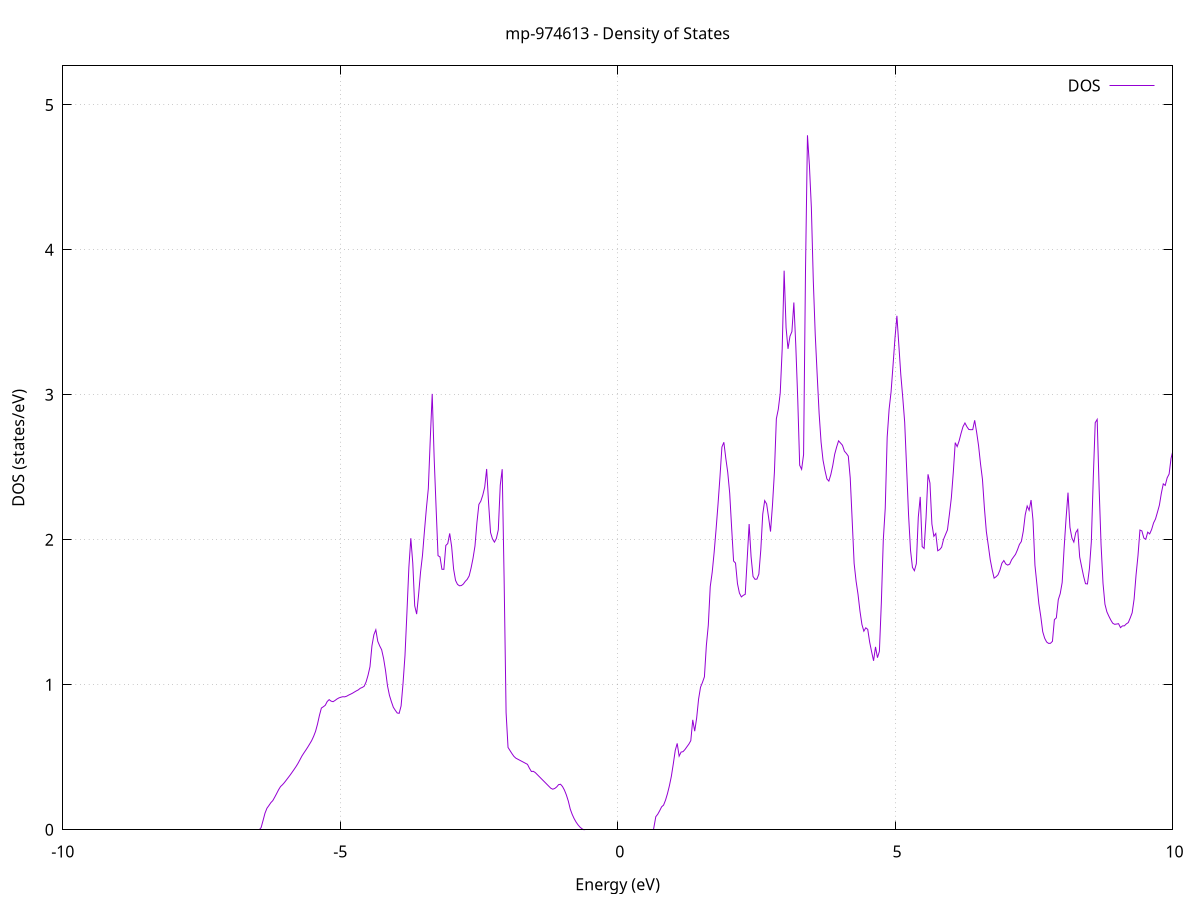 set title 'mp-974613 - Density of States'
set xlabel 'Energy (eV)'
set ylabel 'DOS (states/eV)'
set grid
set xrange [-10:10]
set yrange [0:5.269]
set xzeroaxis lt -1
set terminal png size 800,600
set output 'mp-974613_dos_gnuplot.png'
plot '-' using 1:2 with lines title 'DOS'
-33.688700 0.000000
-33.653700 0.000000
-33.618600 0.000000
-33.583600 0.000000
-33.548500 0.000000
-33.513500 0.000000
-33.478400 0.000000
-33.443400 0.000000
-33.408400 0.000000
-33.373300 0.000000
-33.338300 0.000000
-33.303200 0.000000
-33.268200 0.000000
-33.233100 0.000000
-33.198100 0.000000
-33.163100 0.000000
-33.128000 0.000000
-33.093000 0.000000
-33.057900 0.000000
-33.022900 0.000000
-32.987900 0.000000
-32.952800 0.000000
-32.917800 0.000000
-32.882700 0.000000
-32.847700 0.000000
-32.812600 0.000000
-32.777600 0.000000
-32.742600 0.000000
-32.707500 0.000000
-32.672500 0.000000
-32.637400 0.000000
-32.602400 0.000000
-32.567300 0.000000
-32.532300 0.000000
-32.497300 0.000000
-32.462200 0.000000
-32.427200 0.000000
-32.392100 0.000000
-32.357100 0.000000
-32.322000 0.000000
-32.287000 0.000000
-32.252000 0.000000
-32.216900 0.000000
-32.181900 0.000000
-32.146800 0.000000
-32.111800 0.000000
-32.076800 0.000000
-32.041700 0.000000
-32.006700 0.000000
-31.971600 0.000000
-31.936600 0.000000
-31.901500 0.000000
-31.866500 0.000000
-31.831500 0.000000
-31.796400 0.000000
-31.761400 0.000000
-31.726300 0.000000
-31.691300 0.000000
-31.656200 0.000000
-31.621200 0.000000
-31.586200 0.000000
-31.551100 0.000000
-31.516100 0.000000
-31.481000 0.000000
-31.446000 0.000000
-31.410900 0.000000
-31.375900 0.000000
-31.340900 0.000000
-31.305800 0.000000
-31.270800 0.000000
-31.235700 0.000000
-31.200700 0.000000
-31.165700 0.000000
-31.130600 0.000000
-31.095600 0.000000
-31.060500 0.000000
-31.025500 0.000000
-30.990400 0.000000
-30.955400 0.000000
-30.920400 0.000000
-30.885300 0.000000
-30.850300 0.000000
-30.815200 0.000000
-30.780200 0.000000
-30.745100 0.000000
-30.710100 0.000000
-30.675100 0.000000
-30.640000 0.000000
-30.605000 0.000000
-30.569900 0.000000
-30.534900 0.000000
-30.499800 35.459500
-30.464800 0.000000
-30.429800 0.000000
-30.394700 0.000000
-30.359700 0.000000
-30.324600 0.000000
-30.289600 0.000000
-30.254600 0.000000
-30.219500 0.000000
-30.184500 0.000000
-30.149400 0.000000
-30.114400 0.000000
-30.079300 0.000000
-30.044300 0.000000
-30.009300 0.000000
-29.974200 0.000000
-29.939200 0.000000
-29.904100 0.000000
-29.869100 0.000000
-29.834000 0.000000
-29.799000 0.000000
-29.764000 0.000000
-29.728900 0.000000
-29.693900 0.000000
-29.658800 0.000000
-29.623800 0.000000
-29.588800 0.000000
-29.553700 0.000000
-29.518700 0.000000
-29.483600 0.000000
-29.448600 0.000000
-29.413500 0.000000
-29.378500 0.000000
-29.343500 0.000000
-29.308400 0.000000
-29.273400 0.000000
-29.238300 0.000000
-29.203300 0.000000
-29.168200 0.000000
-29.133200 0.000000
-29.098200 0.000000
-29.063100 0.000000
-29.028100 0.000000
-28.993000 0.000000
-28.958000 0.000000
-28.922900 0.000000
-28.887900 0.000000
-28.852900 0.000000
-28.817800 0.000000
-28.782800 0.000000
-28.747700 0.000000
-28.712700 0.000000
-28.677700 0.000000
-28.642600 0.000000
-28.607600 0.000000
-28.572500 0.000000
-28.537500 0.000000
-28.502400 0.000000
-28.467400 0.000000
-28.432400 0.000000
-28.397300 0.000000
-28.362300 0.000000
-28.327200 0.000000
-28.292200 0.000000
-28.257100 0.000000
-28.222100 0.000000
-28.187100 0.000000
-28.152000 0.000000
-28.117000 0.000000
-28.081900 0.000000
-28.046900 0.000000
-28.011800 0.000000
-27.976800 0.000000
-27.941800 0.000000
-27.906700 0.000000
-27.871700 0.000000
-27.836600 0.000000
-27.801600 0.000000
-27.766600 0.000000
-27.731500 0.000000
-27.696500 0.000000
-27.661400 0.000000
-27.626400 0.000000
-27.591300 0.000000
-27.556300 0.000000
-27.521300 0.000000
-27.486200 0.000000
-27.451200 0.000000
-27.416100 0.000000
-27.381100 0.000000
-27.346000 0.000000
-27.311000 0.000000
-27.276000 0.000000
-27.240900 0.000000
-27.205900 0.000000
-27.170800 0.000000
-27.135800 0.000000
-27.100700 0.000000
-27.065700 0.000000
-27.030700 0.000000
-26.995600 0.000000
-26.960600 0.000000
-26.925500 0.000000
-26.890500 0.000000
-26.855500 0.000000
-26.820400 0.000000
-26.785400 0.000000
-26.750300 0.000000
-26.715300 0.000000
-26.680200 0.000000
-26.645200 0.000000
-26.610200 0.000000
-26.575100 0.000000
-26.540100 0.000000
-26.505000 0.000000
-26.470000 0.000000
-26.434900 0.000000
-26.399900 0.000000
-26.364900 0.000000
-26.329800 0.000000
-26.294800 0.000000
-26.259700 0.000000
-26.224700 0.000000
-26.189700 0.000000
-26.154600 0.000000
-26.119600 0.000000
-26.084500 0.000000
-26.049500 0.000000
-26.014400 0.000000
-25.979400 0.000000
-25.944400 0.000000
-25.909300 0.000000
-25.874300 0.000000
-25.839200 0.000000
-25.804200 0.000000
-25.769100 0.000000
-25.734100 0.000000
-25.699100 0.000000
-25.664000 0.000000
-25.629000 0.000000
-25.593900 0.000000
-25.558900 0.000000
-25.523800 0.000000
-25.488800 0.000000
-25.453800 0.000000
-25.418700 0.000000
-25.383700 0.000000
-25.348600 0.000000
-25.313600 0.000000
-25.278600 0.000000
-25.243500 0.000000
-25.208500 0.000000
-25.173400 0.000000
-25.138400 0.000000
-25.103300 0.000000
-25.068300 0.000000
-25.033300 0.000000
-24.998200 0.000000
-24.963200 0.000000
-24.928100 0.000000
-24.893100 0.000000
-24.858000 0.000000
-24.823000 0.000000
-24.788000 0.000000
-24.752900 0.000000
-24.717900 0.000000
-24.682800 0.000000
-24.647800 0.000000
-24.612700 0.000000
-24.577700 0.000000
-24.542700 0.000000
-24.507600 0.000000
-24.472600 0.000000
-24.437500 0.000000
-24.402500 0.000000
-24.367500 0.000000
-24.332400 0.000000
-24.297400 0.000000
-24.262300 0.000000
-24.227300 0.000000
-24.192200 0.000000
-24.157200 0.000000
-24.122200 0.000000
-24.087100 0.000000
-24.052100 0.000000
-24.017000 0.000000
-23.982000 0.000000
-23.946900 0.000000
-23.911900 0.000000
-23.876900 0.000000
-23.841800 0.000000
-23.806800 0.000000
-23.771700 0.000000
-23.736700 0.000000
-23.701600 0.000000
-23.666600 0.000000
-23.631600 0.000000
-23.596500 0.000000
-23.561500 0.000000
-23.526400 0.000000
-23.491400 0.000000
-23.456400 0.000000
-23.421300 0.000000
-23.386300 0.000000
-23.351200 0.000000
-23.316200 0.000000
-23.281100 0.000000
-23.246100 0.000000
-23.211100 0.000000
-23.176000 0.000000
-23.141000 0.000000
-23.105900 0.000000
-23.070900 0.000000
-23.035800 0.000000
-23.000800 0.000000
-22.965800 0.000000
-22.930700 0.000000
-22.895700 0.000000
-22.860600 0.000000
-22.825600 0.000000
-22.790600 0.000000
-22.755500 0.000000
-22.720500 0.000000
-22.685400 0.000000
-22.650400 0.000000
-22.615300 0.000000
-22.580300 0.000000
-22.545300 0.000000
-22.510200 0.000000
-22.475200 0.000000
-22.440100 0.000000
-22.405100 0.000000
-22.370000 0.000000
-22.335000 0.000000
-22.300000 0.000000
-22.264900 0.000000
-22.229900 0.000000
-22.194800 0.000000
-22.159800 0.000000
-22.124700 0.000000
-22.089700 0.000000
-22.054700 0.000000
-22.019600 0.000000
-21.984600 0.000000
-21.949500 0.000000
-21.914500 0.000000
-21.879500 0.000000
-21.844400 0.000000
-21.809400 0.000000
-21.774300 0.000000
-21.739300 0.000000
-21.704200 0.000000
-21.669200 0.000000
-21.634200 0.000000
-21.599100 0.000000
-21.564100 0.000000
-21.529000 0.000000
-21.494000 0.000000
-21.458900 0.000000
-21.423900 0.000000
-21.388900 0.000000
-21.353800 0.000000
-21.318800 0.000000
-21.283700 0.000000
-21.248700 0.000000
-21.213600 0.000000
-21.178600 0.000000
-21.143600 0.000000
-21.108500 0.000000
-21.073500 0.000000
-21.038400 0.000000
-21.003400 0.000000
-20.968400 0.000000
-20.933300 0.000000
-20.898300 0.000000
-20.863200 0.000000
-20.828200 0.000000
-20.793100 0.000000
-20.758100 0.000000
-20.723100 0.000000
-20.688000 0.000000
-20.653000 0.000000
-20.617900 0.000000
-20.582900 0.000000
-20.547800 0.000000
-20.512800 0.000000
-20.477800 0.000000
-20.442700 0.000000
-20.407700 0.000000
-20.372600 0.000000
-20.337600 0.000000
-20.302500 0.000000
-20.267500 0.000000
-20.232500 0.000000
-20.197400 0.000000
-20.162400 0.000000
-20.127300 0.000000
-20.092300 0.000000
-20.057300 0.000000
-20.022200 0.000000
-19.987200 0.000000
-19.952100 0.000000
-19.917100 0.000000
-19.882000 0.000000
-19.847000 0.000000
-19.812000 0.000000
-19.776900 0.000000
-19.741900 0.000000
-19.706800 0.000000
-19.671800 0.000000
-19.636700 0.000000
-19.601700 0.000000
-19.566700 0.000000
-19.531600 0.000000
-19.496600 0.000000
-19.461500 0.000000
-19.426500 0.000000
-19.391500 0.000000
-19.356400 0.000000
-19.321400 0.000000
-19.286300 0.000000
-19.251300 0.000000
-19.216200 0.000000
-19.181200 0.000000
-19.146200 0.000000
-19.111100 0.000000
-19.076100 0.000000
-19.041000 0.000000
-19.006000 0.000000
-18.970900 0.000000
-18.935900 0.000000
-18.900900 0.000000
-18.865800 0.000000
-18.830800 0.000000
-18.795700 0.000000
-18.760700 0.000000
-18.725600 0.000000
-18.690600 0.000000
-18.655600 0.000000
-18.620500 0.000000
-18.585500 0.000000
-18.550400 0.000000
-18.515400 0.000000
-18.480400 0.000000
-18.445300 0.000000
-18.410300 0.000000
-18.375200 0.000000
-18.340200 0.000000
-18.305100 0.000000
-18.270100 0.000000
-18.235100 0.000000
-18.200000 0.000000
-18.165000 0.000000
-18.129900 0.000000
-18.094900 0.000000
-18.059800 0.000000
-18.024800 0.000000
-17.989800 0.000000
-17.954700 0.000000
-17.919700 0.000000
-17.884600 0.000000
-17.849600 0.000000
-17.814500 0.000000
-17.779500 0.000000
-17.744500 0.000000
-17.709400 0.000000
-17.674400 0.000000
-17.639300 0.000000
-17.604300 0.000000
-17.569300 0.000000
-17.534200 0.000000
-17.499200 0.000000
-17.464100 0.000000
-17.429100 0.000000
-17.394000 0.000000
-17.359000 0.000000
-17.324000 0.000000
-17.288900 0.000000
-17.253900 0.000000
-17.218800 0.000000
-17.183800 0.000000
-17.148700 0.000000
-17.113700 0.000000
-17.078700 0.000000
-17.043600 0.000000
-17.008600 0.000000
-16.973500 0.000000
-16.938500 0.000000
-16.903400 0.000000
-16.868400 0.000000
-16.833400 0.000000
-16.798300 0.000000
-16.763300 0.000000
-16.728200 0.000000
-16.693200 0.000000
-16.658200 0.000000
-16.623100 0.000000
-16.588100 0.000000
-16.553000 0.000000
-16.518000 0.000000
-16.482900 0.000000
-16.447900 0.000000
-16.412900 0.000000
-16.377800 0.000000
-16.342800 0.000000
-16.307700 0.000000
-16.272700 0.000000
-16.237600 0.000000
-16.202600 0.000000
-16.167600 0.000000
-16.132500 0.000000
-16.097500 0.000000
-16.062400 0.000000
-16.027400 0.000000
-15.992400 0.000000
-15.957300 0.000000
-15.922300 0.000000
-15.887200 0.000000
-15.852200 0.000000
-15.817100 0.000000
-15.782100 0.000000
-15.747100 0.000000
-15.712000 0.000000
-15.677000 0.000000
-15.641900 0.000000
-15.606900 0.000000
-15.571800 0.000000
-15.536800 0.000000
-15.501800 0.000000
-15.466700 0.000000
-15.431700 0.000000
-15.396600 0.000000
-15.361600 0.000000
-15.326500 0.000000
-15.291500 0.000000
-15.256500 0.000000
-15.221400 0.000000
-15.186400 0.000000
-15.151300 0.000000
-15.116300 0.000000
-15.081300 0.000000
-15.046200 0.000000
-15.011200 0.000000
-14.976100 0.000000
-14.941100 0.000000
-14.906000 0.000000
-14.871000 0.000000
-14.836000 0.000000
-14.800900 0.000000
-14.765900 0.000000
-14.730800 0.000000
-14.695800 0.000000
-14.660700 0.000000
-14.625700 0.000000
-14.590700 0.000000
-14.555600 0.000000
-14.520600 0.000000
-14.485500 0.000000
-14.450500 0.000000
-14.415400 0.000000
-14.380400 0.000000
-14.345400 0.000000
-14.310300 0.000000
-14.275300 0.000000
-14.240200 0.000000
-14.205200 0.000000
-14.170200 0.000000
-14.135100 0.000000
-14.100100 0.000000
-14.065000 0.000000
-14.030000 0.000000
-13.994900 0.000000
-13.959900 0.000000
-13.924900 0.000000
-13.889800 0.000000
-13.854800 0.000000
-13.819700 0.000000
-13.784700 0.000000
-13.749600 0.000000
-13.714600 0.000000
-13.679600 0.000000
-13.644500 0.000000
-13.609500 0.000000
-13.574400 0.000000
-13.539400 0.000000
-13.504300 0.000000
-13.469300 0.000000
-13.434300 0.000000
-13.399200 0.000000
-13.364200 0.000000
-13.329100 0.000000
-13.294100 0.000000
-13.259100 0.000000
-13.224000 0.000000
-13.189000 0.000000
-13.153900 0.000000
-13.118900 0.000000
-13.083800 0.000000
-13.048800 0.000000
-13.013800 0.000000
-12.978700 0.000000
-12.943700 0.000000
-12.908600 0.000000
-12.873600 0.000000
-12.838500 0.000000
-12.803500 0.000000
-12.768500 0.000000
-12.733400 0.000000
-12.698400 0.000000
-12.663300 0.000000
-12.628300 0.000000
-12.593300 0.000000
-12.558200 0.000000
-12.523200 0.000000
-12.488100 0.000000
-12.453100 0.000000
-12.418000 0.000000
-12.383000 0.000000
-12.348000 0.000000
-12.312900 0.000000
-12.277900 0.000000
-12.242800 4.530500
-12.207800 6.056700
-12.172700 6.850900
-12.137700 9.773800
-12.102700 7.712200
-12.067600 13.110900
-12.032600 8.707300
-11.997500 9.794100
-11.962500 22.147500
-11.927400 18.236500
-11.892400 19.276300
-11.857400 7.941600
-11.822300 10.113500
-11.787300 13.391400
-11.752200 10.587100
-11.717200 0.000000
-11.682200 0.000000
-11.647100 0.000000
-11.612100 0.000000
-11.577000 0.000000
-11.542000 0.000000
-11.506900 0.000000
-11.471900 0.000000
-11.436900 0.000000
-11.401800 0.000000
-11.366800 0.000000
-11.331700 0.000000
-11.296700 0.000000
-11.261600 0.000000
-11.226600 0.000000
-11.191600 0.000000
-11.156500 0.000000
-11.121500 0.000000
-11.086400 0.000000
-11.051400 0.000000
-11.016300 0.000000
-10.981300 0.000000
-10.946300 0.000000
-10.911200 0.000000
-10.876200 0.000000
-10.841100 0.000000
-10.806100 0.000000
-10.771100 0.000000
-10.736000 0.000000
-10.701000 0.000000
-10.665900 0.000000
-10.630900 0.000000
-10.595800 0.000000
-10.560800 0.000000
-10.525800 0.000000
-10.490700 0.000000
-10.455700 0.000000
-10.420600 0.000000
-10.385600 0.000000
-10.350500 0.000000
-10.315500 0.000000
-10.280500 0.000000
-10.245400 0.000000
-10.210400 0.000000
-10.175300 0.000000
-10.140300 0.000000
-10.105200 0.000000
-10.070200 0.000000
-10.035200 0.000000
-10.000100 0.000000
-9.965100 0.000000
-9.930000 0.000000
-9.895000 0.000000
-9.860000 0.000000
-9.824900 0.000000
-9.789900 0.000000
-9.754800 0.000000
-9.719800 0.000000
-9.684700 0.000000
-9.649700 0.000000
-9.614700 0.000000
-9.579600 0.000000
-9.544600 0.000000
-9.509500 0.000000
-9.474500 0.000000
-9.439400 0.000000
-9.404400 0.000000
-9.369400 0.000000
-9.334300 0.000000
-9.299300 0.000000
-9.264200 0.000000
-9.229200 0.000000
-9.194200 0.000000
-9.159100 0.000000
-9.124100 0.000000
-9.089000 0.000000
-9.054000 0.000000
-9.018900 0.000000
-8.983900 0.000000
-8.948900 0.000000
-8.913800 0.000000
-8.878800 0.000000
-8.843700 0.000000
-8.808700 0.000000
-8.773600 0.000000
-8.738600 0.000000
-8.703600 0.000000
-8.668500 0.000000
-8.633500 0.000000
-8.598400 0.000000
-8.563400 0.000000
-8.528300 0.000000
-8.493300 0.000000
-8.458300 0.000000
-8.423200 0.000000
-8.388200 0.000000
-8.353100 0.000000
-8.318100 0.000000
-8.283100 0.000000
-8.248000 0.000000
-8.213000 0.000000
-8.177900 0.000000
-8.142900 0.000000
-8.107800 0.000000
-8.072800 0.000000
-8.037800 0.000000
-8.002700 0.000000
-7.967700 0.000000
-7.932600 0.000000
-7.897600 0.000000
-7.862500 0.000000
-7.827500 0.000000
-7.792500 0.000000
-7.757400 0.000000
-7.722400 0.000000
-7.687300 0.000000
-7.652300 0.000000
-7.617200 0.000000
-7.582200 0.000000
-7.547200 0.000000
-7.512100 0.000000
-7.477100 0.000000
-7.442000 0.000000
-7.407000 0.000000
-7.372000 0.000000
-7.336900 0.000000
-7.301900 0.000000
-7.266800 0.000000
-7.231800 0.000000
-7.196700 0.000000
-7.161700 0.000000
-7.126700 0.000000
-7.091600 0.000000
-7.056600 0.000000
-7.021500 0.000000
-6.986500 0.000000
-6.951400 0.000000
-6.916400 0.000000
-6.881400 0.000000
-6.846300 0.000000
-6.811300 0.000000
-6.776200 0.000000
-6.741200 0.000000
-6.706100 0.000000
-6.671100 0.000000
-6.636100 0.000000
-6.601000 0.000000
-6.566000 0.000000
-6.530900 0.000000
-6.495900 0.000000
-6.460900 0.000000
-6.425800 0.015100
-6.390800 0.063600
-6.355700 0.114500
-6.320700 0.148400
-6.285600 0.167100
-6.250600 0.186900
-6.215600 0.201000
-6.180500 0.224900
-6.145500 0.250100
-6.110400 0.276500
-6.075400 0.298100
-6.040300 0.310800
-6.005300 0.325900
-5.970300 0.343400
-5.935200 0.361000
-5.900200 0.378700
-5.865100 0.397600
-5.830100 0.416900
-5.795100 0.436800
-5.760000 0.458700
-5.725000 0.483500
-5.689900 0.508800
-5.654900 0.529700
-5.619800 0.549500
-5.584800 0.570300
-5.549800 0.592400
-5.514700 0.615100
-5.479700 0.644000
-5.444600 0.678900
-5.409600 0.728400
-5.374500 0.789000
-5.339500 0.839600
-5.304500 0.848500
-5.269400 0.858700
-5.234400 0.884700
-5.199300 0.897600
-5.164300 0.887200
-5.129200 0.883400
-5.094200 0.891800
-5.059200 0.901800
-5.024100 0.909500
-4.989100 0.914300
-4.954000 0.917700
-4.919000 0.916900
-4.884000 0.921300
-4.848900 0.928900
-4.813900 0.935200
-4.778800 0.942000
-4.743800 0.950200
-4.708700 0.958100
-4.673700 0.965000
-4.638700 0.976100
-4.603600 0.981500
-4.568600 0.989800
-4.533500 1.020000
-4.498500 1.065900
-4.463400 1.124800
-4.428400 1.268300
-4.393400 1.345000
-4.358300 1.379400
-4.323300 1.299900
-4.288200 1.268100
-4.253200 1.241500
-4.218100 1.181000
-4.183100 1.098000
-4.148100 0.993400
-4.113000 0.927700
-4.078000 0.883800
-4.042900 0.845200
-4.007900 0.824300
-3.972900 0.805600
-3.937800 0.803300
-3.902800 0.854200
-3.867700 1.010400
-3.832700 1.201400
-3.797600 1.498000
-3.762600 1.810700
-3.727600 2.010900
-3.692500 1.840000
-3.657500 1.544800
-3.622400 1.487500
-3.587400 1.621600
-3.552300 1.776800
-3.517300 1.893000
-3.482300 2.058700
-3.447200 2.215800
-3.412200 2.353300
-3.377100 2.693500
-3.342100 3.006800
-3.307000 2.564600
-3.272000 2.221400
-3.237000 1.890600
-3.201900 1.882300
-3.166900 1.796600
-3.131800 1.796400
-3.096800 1.961100
-3.061800 1.974200
-3.026700 2.044200
-2.991700 1.952900
-2.956600 1.798800
-2.921600 1.720200
-2.886500 1.692600
-2.851500 1.683000
-2.816500 1.684500
-2.781400 1.694800
-2.746400 1.713300
-2.711300 1.727300
-2.676300 1.750900
-2.641200 1.805800
-2.606200 1.873200
-2.571200 1.957600
-2.536100 2.118800
-2.501100 2.243900
-2.466000 2.266700
-2.431000 2.307500
-2.396000 2.363100
-2.360900 2.488500
-2.325900 2.253500
-2.290800 2.050600
-2.255800 2.006100
-2.220700 1.984100
-2.185700 2.009200
-2.150700 2.069400
-2.115600 2.377100
-2.080600 2.487100
-2.045500 1.716500
-2.010500 0.807500
-1.975400 0.567800
-1.940400 0.546700
-1.905400 0.525700
-1.870300 0.506600
-1.835300 0.494100
-1.800200 0.486900
-1.765200 0.479800
-1.730100 0.472700
-1.695100 0.465600
-1.660100 0.458400
-1.625000 0.451300
-1.590000 0.424600
-1.554900 0.402200
-1.519900 0.403200
-1.484900 0.394600
-1.449800 0.381100
-1.414800 0.367600
-1.379700 0.354000
-1.344700 0.340500
-1.309600 0.327000
-1.274600 0.313500
-1.239600 0.300000
-1.204500 0.286500
-1.169500 0.279900
-1.134400 0.284700
-1.099400 0.295200
-1.064300 0.311300
-1.029300 0.314000
-0.994300 0.298600
-0.959200 0.273800
-0.924200 0.240200
-0.889100 0.197900
-0.854100 0.142700
-0.819000 0.106000
-0.784000 0.076800
-0.749000 0.053100
-0.713900 0.033800
-0.678900 0.018400
-0.643800 0.007100
-0.608800 0.000400
-0.573800 0.000000
-0.538700 0.000000
-0.503700 0.000000
-0.468600 0.000000
-0.433600 0.000000
-0.398500 0.000000
-0.363500 0.000000
-0.328500 0.000000
-0.293400 0.000000
-0.258400 0.000000
-0.223300 0.000000
-0.188300 0.000000
-0.153200 0.000000
-0.118200 0.000000
-0.083200 0.000000
-0.048100 0.000000
-0.013100 0.000000
0.022000 0.000000
0.057000 0.000000
0.092100 0.000000
0.127100 0.000000
0.162100 0.000000
0.197200 0.000000
0.232200 0.000000
0.267300 0.000000
0.302300 0.000000
0.337300 0.000000
0.372400 0.000000
0.407400 0.000000
0.442500 0.000000
0.477500 0.000000
0.512600 0.000000
0.547600 0.000000
0.582600 0.000000
0.617700 0.000000
0.652700 0.000000
0.687800 0.090300
0.722800 0.107500
0.757900 0.131700
0.792900 0.158300
0.827900 0.170200
0.863000 0.204500
0.898000 0.249400
0.933100 0.304100
0.968100 0.369100
1.003200 0.455000
1.038200 0.547100
1.073200 0.595800
1.108300 0.507900
1.143300 0.535900
1.178400 0.538800
1.213400 0.553700
1.248400 0.572500
1.283500 0.590900
1.318500 0.614800
1.353600 0.758300
1.388600 0.680100
1.423700 0.769700
1.458700 0.901300
1.493700 0.982900
1.528800 1.016600
1.563800 1.054900
1.598900 1.271600
1.633900 1.411300
1.669000 1.677500
1.704000 1.775700
1.739000 1.912400
1.774100 2.072700
1.809100 2.245600
1.844200 2.434000
1.879200 2.640100
1.914200 2.672800
1.949300 2.562400
1.984300 2.465100
2.019400 2.321700
2.054400 2.083700
2.089500 1.853700
2.124500 1.839600
2.159500 1.697900
2.194600 1.632600
2.229600 1.606200
2.264700 1.617300
2.299700 1.624100
2.334800 1.867400
2.369800 2.108700
2.404800 1.884200
2.439900 1.747600
2.474900 1.727800
2.510000 1.728900
2.545000 1.763500
2.580100 1.930800
2.615100 2.177000
2.650100 2.270400
2.685200 2.247400
2.720200 2.155200
2.755300 2.056800
2.790300 2.238100
2.825300 2.465900
2.860400 2.835100
2.895400 2.900800
2.930500 3.013200
2.965500 3.315800
3.000600 3.856300
3.035600 3.463000
3.070600 3.317200
3.105700 3.403800
3.140700 3.436100
3.175800 3.636900
3.210800 3.339500
3.245900 2.970700
3.280900 2.514400
3.315900 2.486300
3.351000 2.587900
3.386000 3.865900
3.421100 4.790100
3.456100 4.582500
3.491200 4.293200
3.526200 3.787300
3.561200 3.416600
3.596300 3.136900
3.631300 2.871000
3.666400 2.673900
3.701400 2.549500
3.736400 2.478900
3.771500 2.419700
3.806500 2.405100
3.841600 2.449200
3.876600 2.511400
3.911700 2.590000
3.946700 2.640000
3.981700 2.682700
4.016800 2.667600
4.051800 2.652200
4.086900 2.611500
4.121900 2.596200
4.157000 2.577200
4.192000 2.425900
4.227000 2.134400
4.262100 1.837700
4.297100 1.715400
4.332200 1.624200
4.367200 1.508500
4.402300 1.416700
4.437300 1.369800
4.472300 1.393100
4.507400 1.382300
4.542400 1.293600
4.577500 1.227300
4.612500 1.165500
4.647500 1.261600
4.682600 1.186900
4.717600 1.230900
4.752700 1.566200
4.787700 1.998900
4.822800 2.216800
4.857800 2.707600
4.892800 2.901400
4.927900 3.020300
4.962900 3.201800
4.998000 3.389200
5.033000 3.545100
5.068100 3.342700
5.103100 3.139700
5.138100 2.983400
5.173200 2.811100
5.208200 2.494200
5.243300 2.170900
5.278300 1.928700
5.313300 1.809700
5.348400 1.786900
5.383400 1.835400
5.418500 2.156200
5.453500 2.296200
5.488600 1.953000
5.523600 1.940500
5.558600 2.155300
5.593700 2.451900
5.628700 2.391500
5.663800 2.109000
5.698800 2.024300
5.733900 2.043500
5.768900 1.924500
5.803900 1.932500
5.839000 1.948700
5.874000 2.003700
5.909100 2.036400
5.944100 2.068200
5.979200 2.175200
6.014200 2.289500
6.049200 2.465000
6.084300 2.670300
6.119300 2.643000
6.154400 2.682300
6.189400 2.734700
6.224400 2.780500
6.259500 2.805800
6.294500 2.780000
6.329600 2.761100
6.364600 2.759600
6.399700 2.760000
6.434700 2.824600
6.469700 2.743100
6.504800 2.649300
6.539800 2.525100
6.574900 2.417300
6.609900 2.220100
6.645000 2.057400
6.680000 1.961700
6.715000 1.863400
6.750100 1.793500
6.785100 1.735800
6.820200 1.745300
6.855200 1.758900
6.890300 1.791000
6.925300 1.838500
6.960300 1.857000
6.995400 1.833500
7.030400 1.825600
7.065500 1.832300
7.100500 1.862400
7.135500 1.881500
7.170600 1.899700
7.205600 1.931000
7.240700 1.967900
7.275700 1.988300
7.310800 2.059600
7.345800 2.172400
7.380800 2.233200
7.415900 2.203400
7.450900 2.274400
7.486000 2.134800
7.521000 1.824700
7.556100 1.694200
7.591100 1.560700
7.626100 1.471000
7.661200 1.366000
7.696200 1.321100
7.731300 1.295300
7.766300 1.285600
7.801400 1.286300
7.836400 1.300000
7.871400 1.449500
7.906500 1.461700
7.941500 1.587000
7.976600 1.628900
8.011600 1.705800
8.046600 1.943100
8.081700 2.146500
8.116700 2.325400
8.151800 2.086900
8.186800 2.012700
8.221900 1.984300
8.256900 2.050000
8.291900 2.070900
8.327000 1.882000
8.362000 1.814800
8.397100 1.749600
8.432100 1.697500
8.467200 1.695500
8.502200 1.800000
8.537200 1.986300
8.572300 2.428100
8.607300 2.808100
8.642400 2.830500
8.677400 2.359100
8.712400 1.968500
8.747500 1.700800
8.782500 1.555900
8.817600 1.503100
8.852600 1.473500
8.887700 1.446800
8.922700 1.424700
8.957700 1.417100
8.992800 1.419100
9.027800 1.421500
9.062900 1.394300
9.097900 1.406200
9.133000 1.406700
9.168000 1.420200
9.203000 1.429000
9.238100 1.460900
9.273100 1.496800
9.308200 1.591400
9.343200 1.757600
9.378300 1.892300
9.413300 2.067500
9.448300 2.061400
9.483400 2.012400
9.518400 2.003500
9.553500 2.052800
9.588500 2.040800
9.623500 2.070900
9.658600 2.116300
9.693600 2.143600
9.728700 2.190300
9.763700 2.239000
9.798800 2.320600
9.833800 2.386000
9.868800 2.375100
9.903900 2.427600
9.938900 2.453600
9.974000 2.562100
10.009000 2.617200
10.044100 2.730200
10.079100 2.867000
10.114100 2.893400
10.149200 2.894100
10.184200 2.899400
10.219300 3.003800
10.254300 3.019800
10.289400 3.117400
10.324400 3.258800
10.359400 3.455600
10.394500 3.396300
10.429500 3.512400
10.464600 3.789400
10.499600 4.303600
10.534600 4.579500
10.569700 4.586200
10.604700 5.350500
10.639800 4.122000
10.674800 4.079200
10.709900 4.072600
10.744900 4.029300
10.779900 4.093700
10.815000 4.488800
10.850000 5.250400
10.885100 5.329900
10.920100 3.926800
10.955200 3.547700
10.990200 3.284800
11.025200 3.150400
11.060300 3.131600
11.095300 3.321200
11.130400 3.723200
11.165400 3.828600
11.200500 3.637200
11.235500 4.198000
11.270500 4.030200
11.305600 3.886400
11.340600 4.001700
11.375700 3.951400
11.410700 4.046300
11.445700 4.047700
11.480800 3.908600
11.515800 3.789800
11.550900 3.598700
11.585900 3.613600
11.621000 3.548400
11.656000 3.391400
11.691000 3.306300
11.726100 3.305800
11.761100 3.280100
11.796200 3.260200
11.831200 3.248100
11.866300 3.147300
11.901300 2.978000
11.936300 2.812000
11.971400 2.687000
12.006400 2.596400
12.041500 2.634800
12.076500 2.831900
12.111500 3.254100
12.146600 3.239200
12.181600 3.185100
12.216700 3.068900
12.251700 2.938700
12.286800 2.592300
12.321800 2.278800
12.356800 2.260500
12.391900 2.428800
12.426900 2.671800
12.462000 2.041300
12.497000 1.912300
12.532100 1.835300
12.567100 1.778600
12.602100 1.616000
12.637200 1.567100
12.672200 1.495800
12.707300 1.412100
12.742300 1.379500
12.777400 1.362200
12.812400 1.433400
12.847400 1.482000
12.882500 1.422500
12.917500 1.363900
12.952600 1.318600
12.987600 1.321100
13.022600 1.335300
13.057700 1.348300
13.092700 1.363700
13.127800 1.380100
13.162800 1.409500
13.197900 1.419500
13.232900 1.409500
13.267900 1.351000
13.303000 1.363500
13.338000 1.365000
13.373100 1.352900
13.408100 1.317700
13.443200 1.289400
13.478200 1.286600
13.513200 1.286100
13.548300 1.283700
13.583300 1.276300
13.618400 1.269000
13.653400 1.290400
13.688500 1.327000
13.723500 1.374800
13.758500 1.429200
13.793600 1.483900
13.828600 1.566000
13.863700 1.644100
13.898700 1.709200
13.933700 1.768900
13.968800 1.858700
14.003800 2.170800
14.038900 2.458000
14.073900 2.499600
14.109000 2.567400
14.144000 2.696200
14.179000 2.774700
14.214100 2.668400
14.249100 2.504000
14.284200 2.326500
14.319200 2.174600
14.354300 2.050200
14.389300 1.972500
14.424300 1.926500
14.459400 1.746400
14.494400 1.767900
14.529500 1.844900
14.564500 1.833800
14.599600 1.825600
14.634600 1.779100
14.669600 1.766300
14.704700 1.855500
14.739700 1.967000
14.774800 2.006200
14.809800 2.082100
14.844800 2.160300
14.879900 2.315700
14.914900 2.171300
14.950000 2.103600
14.985000 2.088500
15.020100 2.096000
15.055100 2.181600
15.090100 2.145100
15.125200 2.015000
15.160200 1.884100
15.195300 1.800600
15.230300 1.728600
15.265400 1.592500
15.300400 1.577100
15.335400 1.630100
15.370500 1.626200
15.405500 1.700500
15.440600 1.744300
15.475600 1.689000
15.510600 1.705000
15.545700 1.859300
15.580700 2.118700
15.615800 2.487900
15.650800 2.948300
15.685900 3.414800
15.720900 3.435700
15.755900 3.166900
15.791000 2.667600
15.826000 2.179700
15.861100 2.201300
15.896100 2.547400
15.931200 2.484000
15.966200 2.553900
16.001200 2.458500
16.036300 2.264900
16.071300 2.341500
16.106400 2.673200
16.141400 2.859300
16.176500 2.867000
16.211500 2.897400
16.246500 3.137800
16.281600 3.643600
16.316600 4.348500
16.351700 3.838900
16.386700 3.339900
16.421700 3.139100
16.456800 2.999600
16.491800 2.880600
16.526900 2.770500
16.561900 2.760400
16.597000 2.757700
16.632000 2.762700
16.667000 2.902500
16.702100 3.114900
16.737100 3.741500
16.772200 4.000400
16.807200 3.880300
16.842300 3.774000
16.877300 3.832400
16.912300 3.934200
16.947400 4.079000
16.982400 4.345100
17.017500 4.324900
17.052500 4.365900
17.087600 3.845300
17.122600 3.699700
17.157600 3.540300
17.192700 3.353500
17.227700 3.220300
17.262800 3.083100
17.297800 2.880900
17.332800 2.770500
17.367900 2.698300
17.402900 2.609500
17.438000 2.741400
17.473000 3.015900
17.508100 3.443200
17.543100 3.946200
17.578100 3.555100
17.613200 3.445900
17.648200 3.403700
17.683300 3.067700
17.718300 2.924900
17.753400 3.205500
17.788400 2.669400
17.823400 2.630900
17.858500 2.661300
17.893500 2.841800
17.928600 2.791500
17.963600 2.762900
17.998700 2.699100
18.033700 2.852200
18.068700 3.070500
18.103800 3.363800
18.138800 3.827700
18.173900 3.794600
18.208900 3.672700
18.243900 3.518200
18.279000 3.582600
18.314000 3.423400
18.349100 3.107900
18.384100 2.942300
18.419200 2.700200
18.454200 2.636300
18.489200 2.715200
18.524300 2.900700
18.559300 3.503100
18.594400 3.366400
18.629400 3.017800
18.664500 2.952200
18.699500 2.928300
18.734500 3.143400
18.769600 3.317500
18.804600 3.549200
18.839700 3.559600
18.874700 3.550800
18.909700 3.566800
18.944800 3.194600
18.979800 2.976100
19.014900 2.793900
19.049900 2.669500
19.085000 2.594200
19.120000 2.595800
19.155000 2.614600
19.190100 2.736300
19.225100 2.700700
19.260200 2.656100
19.295200 2.642700
19.330300 2.791600
19.365300 2.509300
19.400300 2.393000
19.435400 2.339700
19.470400 2.343400
19.505500 2.384600
19.540500 2.572900
19.575600 2.723000
19.610600 2.686700
19.645600 2.683800
19.680700 2.680900
19.715700 2.707100
19.750800 2.750900
19.785800 2.722400
19.820800 2.793500
19.855900 2.966400
19.890900 3.706700
19.926000 3.984700
19.961000 3.698600
19.996100 3.194000
20.031100 2.704500
20.066100 2.545500
20.101200 2.414000
20.136200 2.338600
20.171300 2.359500
20.206300 2.438600
20.241400 2.656400
20.276400 2.942400
20.311400 3.259500
20.346500 3.669300
20.381500 4.011600
20.416600 4.183300
20.451600 4.372700
20.486700 4.289200
20.521700 3.948700
20.556700 3.599600
20.591800 3.491100
20.626800 3.504900
20.661900 3.523700
20.696900 3.545800
20.731900 3.426800
20.767000 3.429800
20.802000 3.515400
20.837100 3.541100
20.872100 3.485100
20.907200 3.382300
20.942200 3.308800
20.977200 3.020100
21.012300 2.726900
21.047300 2.594300
21.082400 2.402600
21.117400 2.196500
21.152500 2.103800
21.187500 2.102900
21.222500 2.126500
21.257600 2.164100
21.292600 2.244300
21.327700 2.378100
21.362700 2.439800
21.397800 2.474200
21.432800 2.484300
21.467800 2.425500
21.502900 2.318900
21.537900 2.526200
21.573000 2.049200
21.608000 1.968700
21.643000 1.937800
21.678100 2.050300
21.713100 2.131500
21.748200 2.241900
21.783200 2.406800
21.818300 2.532100
21.853300 2.710700
21.888300 2.820800
21.923400 2.996700
21.958400 3.337300
21.993500 3.605100
22.028500 3.518500
22.063600 3.580300
22.098600 3.444200
22.133600 3.390800
22.168700 3.319900
22.203700 3.205900
22.238800 3.225800
22.273800 3.068500
22.308800 2.777900
22.343900 2.602700
22.378900 2.640400
22.414000 2.789100
22.449000 2.860300
22.484100 2.984800
22.519100 3.026800
22.554100 3.115900
22.589200 2.961900
22.624200 2.920700
22.659300 2.988300
22.694300 3.092900
22.729400 3.161700
22.764400 3.152300
22.799400 3.075800
22.834500 2.985900
22.869500 2.905000
22.904600 2.819400
22.939600 2.744500
22.974700 2.751100
23.009700 2.733100
23.044700 2.873000
23.079800 2.914000
23.114800 2.968000
23.149900 3.140000
23.184900 3.143600
23.219900 2.963000
23.255000 2.972800
23.290000 2.979600
23.325100 3.143100
23.360100 3.238800
23.395200 3.329200
23.430200 3.448000
23.465200 3.232700
23.500300 3.273400
23.535300 3.424200
23.570400 3.521200
23.605400 3.572700
23.640500 3.609100
23.675500 3.600400
23.710500 3.541900
23.745600 3.401200
23.780600 3.193500
23.815700 2.997900
23.850700 3.013200
23.885800 3.055000
23.920800 3.117100
23.955800 3.256600
23.990900 2.860900
24.025900 2.801200
24.061000 2.744900
24.096000 2.751300
24.131000 2.805600
24.166100 2.886600
24.201100 2.994100
24.236200 2.878400
24.271200 2.694400
24.306300 2.610600
24.341300 2.571300
24.376300 2.587100
24.411400 2.569400
24.446400 2.403600
24.481500 2.219300
24.516500 2.111500
24.551600 2.084900
24.586600 2.111500
24.621600 2.224600
24.656700 2.362200
24.691700 2.539700
24.726800 2.733600
24.761800 2.915800
24.796900 3.241500
24.831900 3.375200
24.866900 3.265200
24.902000 2.743600
24.937000 2.635300
24.972100 2.585900
25.007100 2.566600
25.042100 2.559600
25.077200 2.544900
25.112200 2.555700
25.147300 2.590200
25.182300 2.690800
25.217400 2.672400
25.252400 2.636600
25.287400 2.614400
25.322500 2.618600
25.357500 2.628800
25.392600 2.736500
25.427600 2.886000
25.462700 2.930300
25.497700 2.933000
25.532700 2.947800
25.567800 2.876600
25.602800 2.849700
25.637900 2.764800
25.672900 2.628100
25.707900 2.673500
25.743000 2.783700
25.778000 2.844800
25.813100 2.877800
25.848100 2.666500
25.883200 2.549500
25.918200 2.493600
25.953200 2.479700
25.988300 2.522200
26.023300 2.655900
26.058400 2.537900
26.093400 2.524300
26.128500 2.562200
26.163500 2.627500
26.198500 2.800100
26.233600 2.934300
26.268600 3.105500
26.303700 3.034000
26.338700 2.923600
26.373800 2.828500
26.408800 2.781700
26.443800 2.845300
26.478900 2.923500
26.513900 3.025500
26.549000 3.106200
26.584000 2.982700
26.619000 2.931600
26.654100 2.839900
26.689100 2.763900
26.724200 2.667300
26.759200 2.607900
26.794300 2.579700
26.829300 2.487700
26.864300 2.432900
26.899400 2.392300
26.934400 2.319600
26.969500 2.304900
27.004500 2.289600
27.039600 2.291700
27.074600 2.338900
27.109600 2.430700
27.144700 2.446800
27.179700 2.425700
27.214800 2.491400
27.249800 2.592100
27.284900 2.629700
27.319900 2.641700
27.354900 2.690100
27.390000 2.717500
27.425000 2.757400
27.460100 2.849800
27.495100 3.082100
27.530100 3.200400
27.565200 3.418100
27.600200 3.572700
27.635300 3.448700
27.670300 3.487300
27.705400 3.393800
27.740400 3.402100
27.775400 3.406600
27.810500 3.423900
27.845500 3.519500
27.880600 3.597500
27.915600 3.544200
27.950700 3.458000
27.985700 3.429800
28.020700 3.321300
28.055800 3.171800
28.090800 3.017100
28.125900 2.931900
28.160900 2.876200
28.196000 2.857000
28.231000 2.933500
28.266000 3.022700
28.301100 3.136400
28.336100 3.345500
28.371200 3.579800
28.406200 3.656000
28.441200 3.647100
28.476300 3.626000
28.511300 3.598600
28.546400 3.620800
28.581400 3.661700
28.616500 3.582000
28.651500 3.512300
28.686500 3.461100
28.721600 3.423900
28.756600 3.394100
28.791700 3.354100
28.826700 3.288700
28.861800 3.278300
28.896800 3.173600
28.931800 3.029800
28.966900 2.976400
29.001900 2.958800
29.037000 2.984200
29.072000 2.990900
29.107000 2.961600
29.142100 2.902300
29.177100 2.873800
29.212200 2.840100
29.247200 2.799800
29.282300 2.818100
29.317300 2.748900
29.352300 2.731700
29.387400 2.749700
29.422400 2.733200
29.457500 2.737200
29.492500 2.771100
29.527600 2.826800
29.562600 3.007200
29.597600 3.049400
29.632700 2.899900
29.667700 2.976700
29.702800 3.083800
29.737800 3.314600
29.772900 3.532500
29.807900 3.682000
29.842900 3.893000
29.878000 4.013500
29.913000 4.128200
29.948100 4.438300
29.983100 4.492900
30.018100 3.943600
30.053200 3.618100
30.088200 3.493700
30.123300 3.285300
30.158300 3.165200
30.193400 3.161000
30.228400 3.498000
30.263400 3.843300
30.298500 4.717800
30.333500 3.627300
30.368600 3.556700
30.403600 3.592700
30.438700 3.709500
30.473700 3.936700
30.508700 4.062600
30.543800 4.116900
30.578800 4.033700
30.613900 4.089500
30.648900 3.907700
30.684000 3.707100
30.719000 3.561000
30.754000 3.445300
30.789100 3.425800
30.824100 3.407300
30.859200 3.399800
30.894200 3.406800
30.929200 3.524800
30.964300 3.722600
30.999300 3.979200
31.034400 4.159400
31.069400 4.103200
31.104500 3.934900
31.139500 3.768600
31.174500 3.822000
31.209600 3.153800
31.244600 2.689200
31.279700 2.434700
31.314700 2.332400
31.349800 2.167700
31.384800 2.036800
31.419800 1.992800
31.454900 1.971600
31.489900 1.942400
31.525000 1.823100
31.560000 1.714300
31.595100 1.651600
31.630100 1.609100
31.665100 1.529300
31.700200 1.372700
31.735200 1.273400
31.770300 1.166300
31.805300 1.016300
31.840300 0.934200
31.875400 0.880700
31.910400 0.827800
31.945500 0.789000
31.980500 0.733000
32.015600 0.707400
32.050600 0.746600
32.085600 0.580500
32.120700 0.495500
32.155700 0.459200
32.190800 0.427600
32.225800 0.398600
32.260900 0.370600
32.295900 0.343400
32.330900 0.316900
32.366000 0.299300
32.401000 0.241000
32.436100 0.209800
32.471100 0.190100
32.506100 0.185800
32.541200 0.199000
32.576200 0.166200
32.611300 0.149600
32.646300 0.135200
32.681400 0.123000
32.716400 0.113100
32.751400 0.105300
32.786500 0.099000
32.821500 0.094300
32.856600 0.093600
32.891600 0.093600
32.926700 0.085800
32.961700 0.076100
32.996700 0.065800
33.031800 0.056000
33.066800 0.046900
33.101900 0.038400
33.136900 0.030600
33.172000 0.023300
33.207000 0.016700
33.242000 0.000000
33.277100 0.000000
33.312100 0.000000
33.347200 0.000000
33.382200 0.000000
33.417200 0.000000
33.452300 0.000000
33.487300 0.000000
33.522400 0.000000
33.557400 0.000000
33.592500 0.000000
33.627500 0.000000
33.662500 0.000000
33.697600 0.000000
33.732600 0.000000
33.767700 0.000000
33.802700 0.000000
33.837800 0.000000
33.872800 0.000000
33.907800 0.000000
33.942900 0.000000
33.977900 0.000000
34.013000 0.000000
34.048000 0.000000
34.083100 0.000000
34.118100 0.000000
34.153100 0.000000
34.188200 0.000000
34.223200 0.000000
34.258300 0.000000
34.293300 0.000000
34.328300 0.000000
34.363400 0.000000
34.398400 0.000000
34.433500 0.000000
34.468500 0.000000
34.503600 0.000000
34.538600 0.000000
34.573600 0.000000
34.608700 0.000000
34.643700 0.000000
34.678800 0.000000
34.713800 0.000000
34.748900 0.000000
34.783900 0.000000
34.818900 0.000000
34.854000 0.000000
34.889000 0.000000
34.924100 0.000000
34.959100 0.000000
34.994200 0.000000
35.029200 0.000000
35.064200 0.000000
35.099300 0.000000
35.134300 0.000000
35.169400 0.000000
35.204400 0.000000
35.239400 0.000000
35.274500 0.000000
35.309500 0.000000
35.344600 0.000000
35.379600 0.000000
35.414700 0.000000
35.449700 0.000000
35.484700 0.000000
35.519800 0.000000
35.554800 0.000000
35.589900 0.000000
35.624900 0.000000
35.660000 0.000000
35.695000 0.000000
35.730000 0.000000
35.765100 0.000000
35.800100 0.000000
35.835200 0.000000
35.870200 0.000000
35.905200 0.000000
35.940300 0.000000
35.975300 0.000000
36.010400 0.000000
36.045400 0.000000
36.080500 0.000000
36.115500 0.000000
36.150500 0.000000
36.185600 0.000000
36.220600 0.000000
36.255700 0.000000
36.290700 0.000000
36.325800 0.000000
36.360800 0.000000
36.395800 0.000000
e

